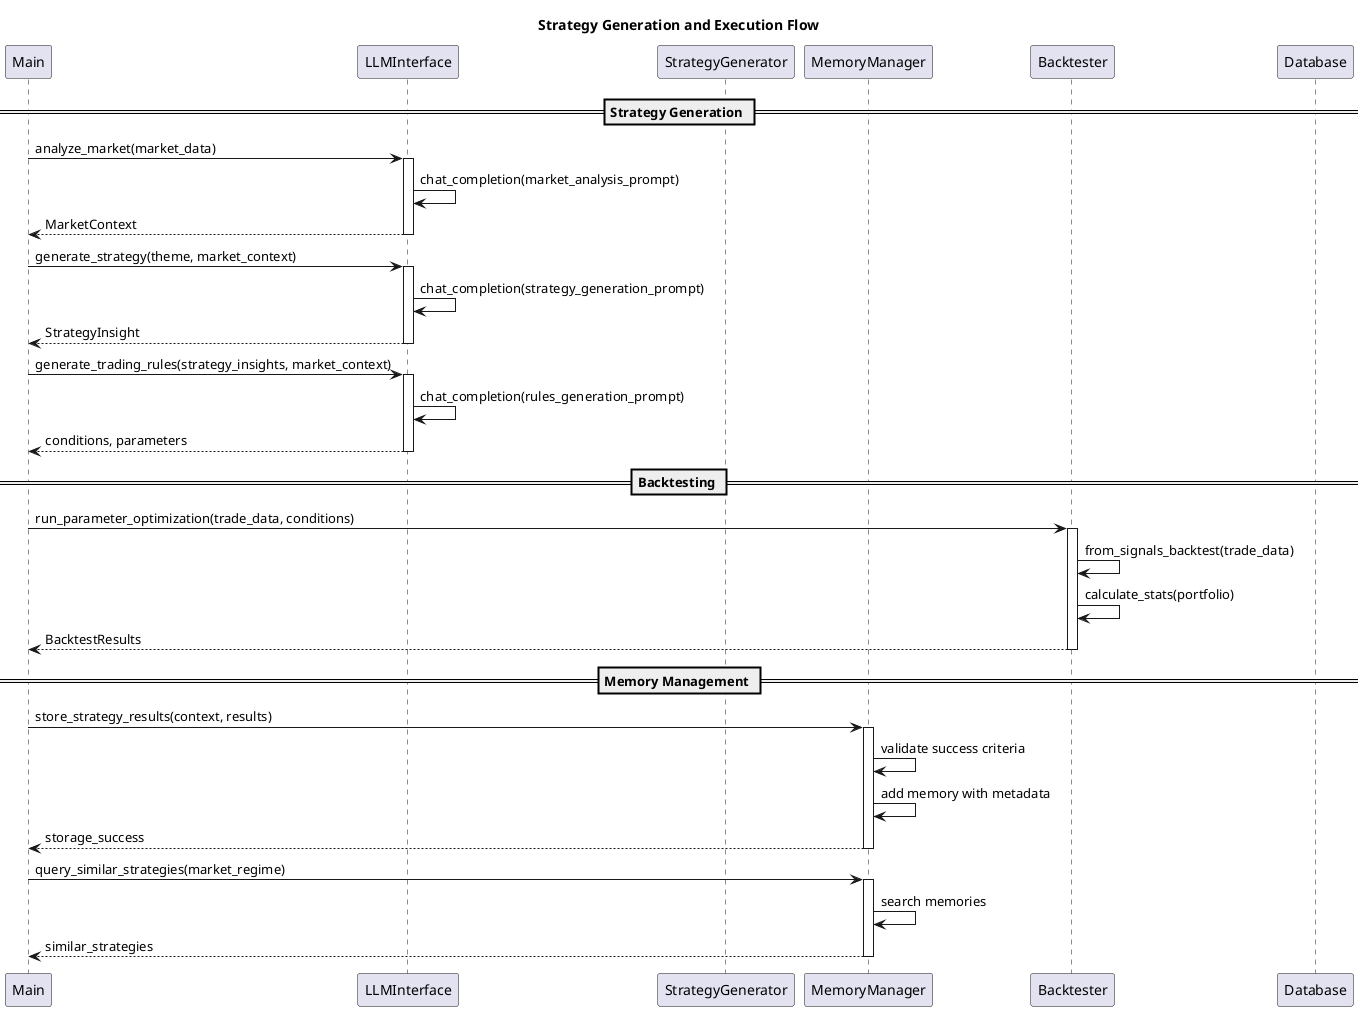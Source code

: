 @startuml Strategy Generation and Execution
title Strategy Generation and Execution Flow

participant "Main" as Main
participant "LLMInterface" as LLM
participant "StrategyGenerator" as SG
participant "MemoryManager" as MM
participant "Backtester" as BT
participant "Database" as DB

== Strategy Generation ==
Main -> LLM: analyze_market(market_data)
activate LLM
LLM -> LLM: chat_completion(market_analysis_prompt)
LLM --> Main: MarketContext
deactivate LLM

Main -> LLM: generate_strategy(theme, market_context)
activate LLM
LLM -> LLM: chat_completion(strategy_generation_prompt)
LLM --> Main: StrategyInsight
deactivate LLM

Main -> LLM: generate_trading_rules(strategy_insights, market_context)
activate LLM
LLM -> LLM: chat_completion(rules_generation_prompt)
LLM --> Main: conditions, parameters
deactivate LLM

== Backtesting ==
Main -> BT: run_parameter_optimization(trade_data, conditions)
activate BT
BT -> BT: from_signals_backtest(trade_data)
BT -> BT: calculate_stats(portfolio)
BT --> Main: BacktestResults
deactivate BT

== Memory Management ==
Main -> MM: store_strategy_results(context, results)
activate MM
MM -> MM: validate success criteria
MM -> MM: add memory with metadata
MM --> Main: storage_success
deactivate MM

Main -> MM: query_similar_strategies(market_regime)
activate MM
MM -> MM: search memories
MM --> Main: similar_strategies
deactivate MM

@enduml

@startuml Memory System Integration
title Memory System Integration

participant "TradingMemoryManager" as MM
participant "MemoryClient" as MC
participant "Config" as Config
database "Memory Store" as Store

== Initialization ==
[-> MM: __init__(api_key)
activate MM
MM -> Config: validate_config()
MM -> MC: create client
activate MC
MC --> MM: client instance
deactivate MC
[<-- MM
deactivate MM

== Strategy Storage ==
[-> MM: store_strategy_results(context, results)
activate MM
MM -> MM: check success criteria
MM -> MC: add(messages, metadata)
activate MC
MC -> Store: store memory
Store --> MC: confirmation
MC --> MM: response
deactivate MC
[<-- MM: success status
deactivate MM

== Strategy Retrieval ==
[-> MM: query_similar_strategies(market_regime)
activate MM
MM -> MC: search(query, metadata)
activate MC
MC -> Store: query memories
Store --> MC: matching memories
MC --> MM: memory list
deactivate MC
MM -> MM: parse and filter strategies
[<-- MM: similar strategies
deactivate MM

@enduml

@startuml Backtesting Process
title Backtesting Process

participant "Main" as Main
participant "Backtester" as BT
participant "VectorBT" as VBT
participant "MemoryManager" as MM
database "Database" as DB

== Parameter Optimization ==
Main -> BT: run_parameter_optimization(trade_data, conditions)
activate BT
BT -> BT: initialize parameter ranges
loop for each asset
    BT -> VBT: Portfolio.from_signals()
    activate VBT
    VBT --> BT: portfolio
    deactivate VBT
    BT -> BT: calculate_stats(portfolio)
end
BT -> BT: update parameters
BT -> BT: save optimization results
BT --> Main: optimization results
deactivate BT

== Performance Analysis ==
Main -> BT: calculate_stats(portfolio)
activate BT
BT -> BT: process portfolio metrics
BT -> BT: calculate performance stats
BT --> Main: statistics DataFrame
deactivate BT

== Memory Integration ==
Main -> MM: store_strategy_results(context, results)
activate MM
MM -> MM: validate performance
MM -> DB: save strategy
DB --> MM: confirmation
MM --> Main: storage status
deactivate MM

@enduml
